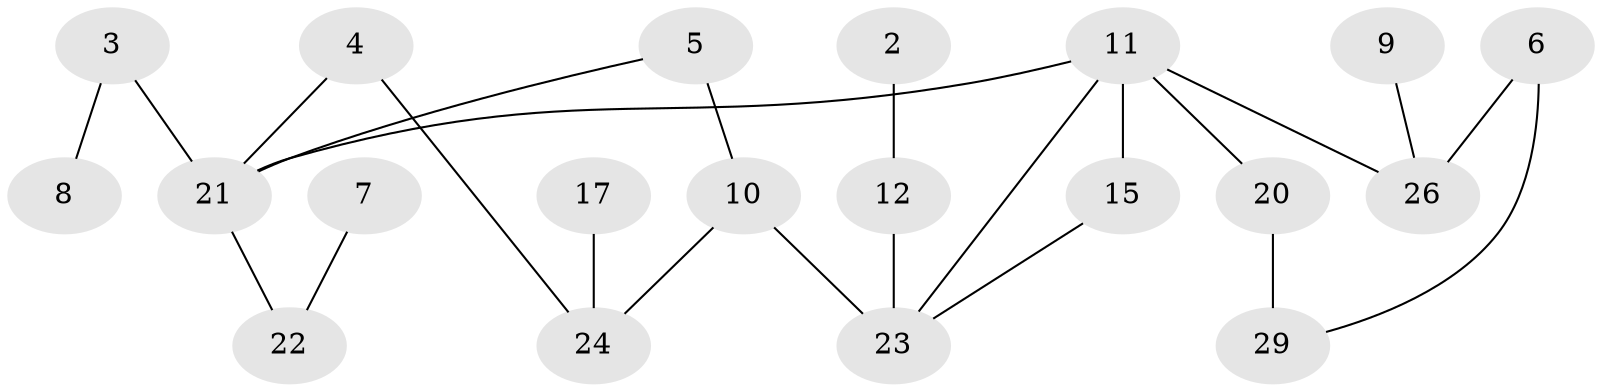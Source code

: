 // original degree distribution, {0: 0.1320754716981132, 1: 0.32075471698113206, 3: 0.11320754716981132, 2: 0.32075471698113206, 4: 0.09433962264150944, 5: 0.018867924528301886}
// Generated by graph-tools (version 1.1) at 2025/33/03/09/25 02:33:56]
// undirected, 20 vertices, 23 edges
graph export_dot {
graph [start="1"]
  node [color=gray90,style=filled];
  2;
  3;
  4;
  5;
  6;
  7;
  8;
  9;
  10;
  11;
  12;
  15;
  17;
  20;
  21;
  22;
  23;
  24;
  26;
  29;
  2 -- 12 [weight=1.0];
  3 -- 8 [weight=1.0];
  3 -- 21 [weight=1.0];
  4 -- 21 [weight=1.0];
  4 -- 24 [weight=1.0];
  5 -- 10 [weight=1.0];
  5 -- 21 [weight=1.0];
  6 -- 26 [weight=1.0];
  6 -- 29 [weight=1.0];
  7 -- 22 [weight=1.0];
  9 -- 26 [weight=1.0];
  10 -- 23 [weight=1.0];
  10 -- 24 [weight=1.0];
  11 -- 15 [weight=1.0];
  11 -- 20 [weight=1.0];
  11 -- 21 [weight=1.0];
  11 -- 23 [weight=1.0];
  11 -- 26 [weight=1.0];
  12 -- 23 [weight=2.0];
  15 -- 23 [weight=1.0];
  17 -- 24 [weight=1.0];
  20 -- 29 [weight=2.0];
  21 -- 22 [weight=1.0];
}
